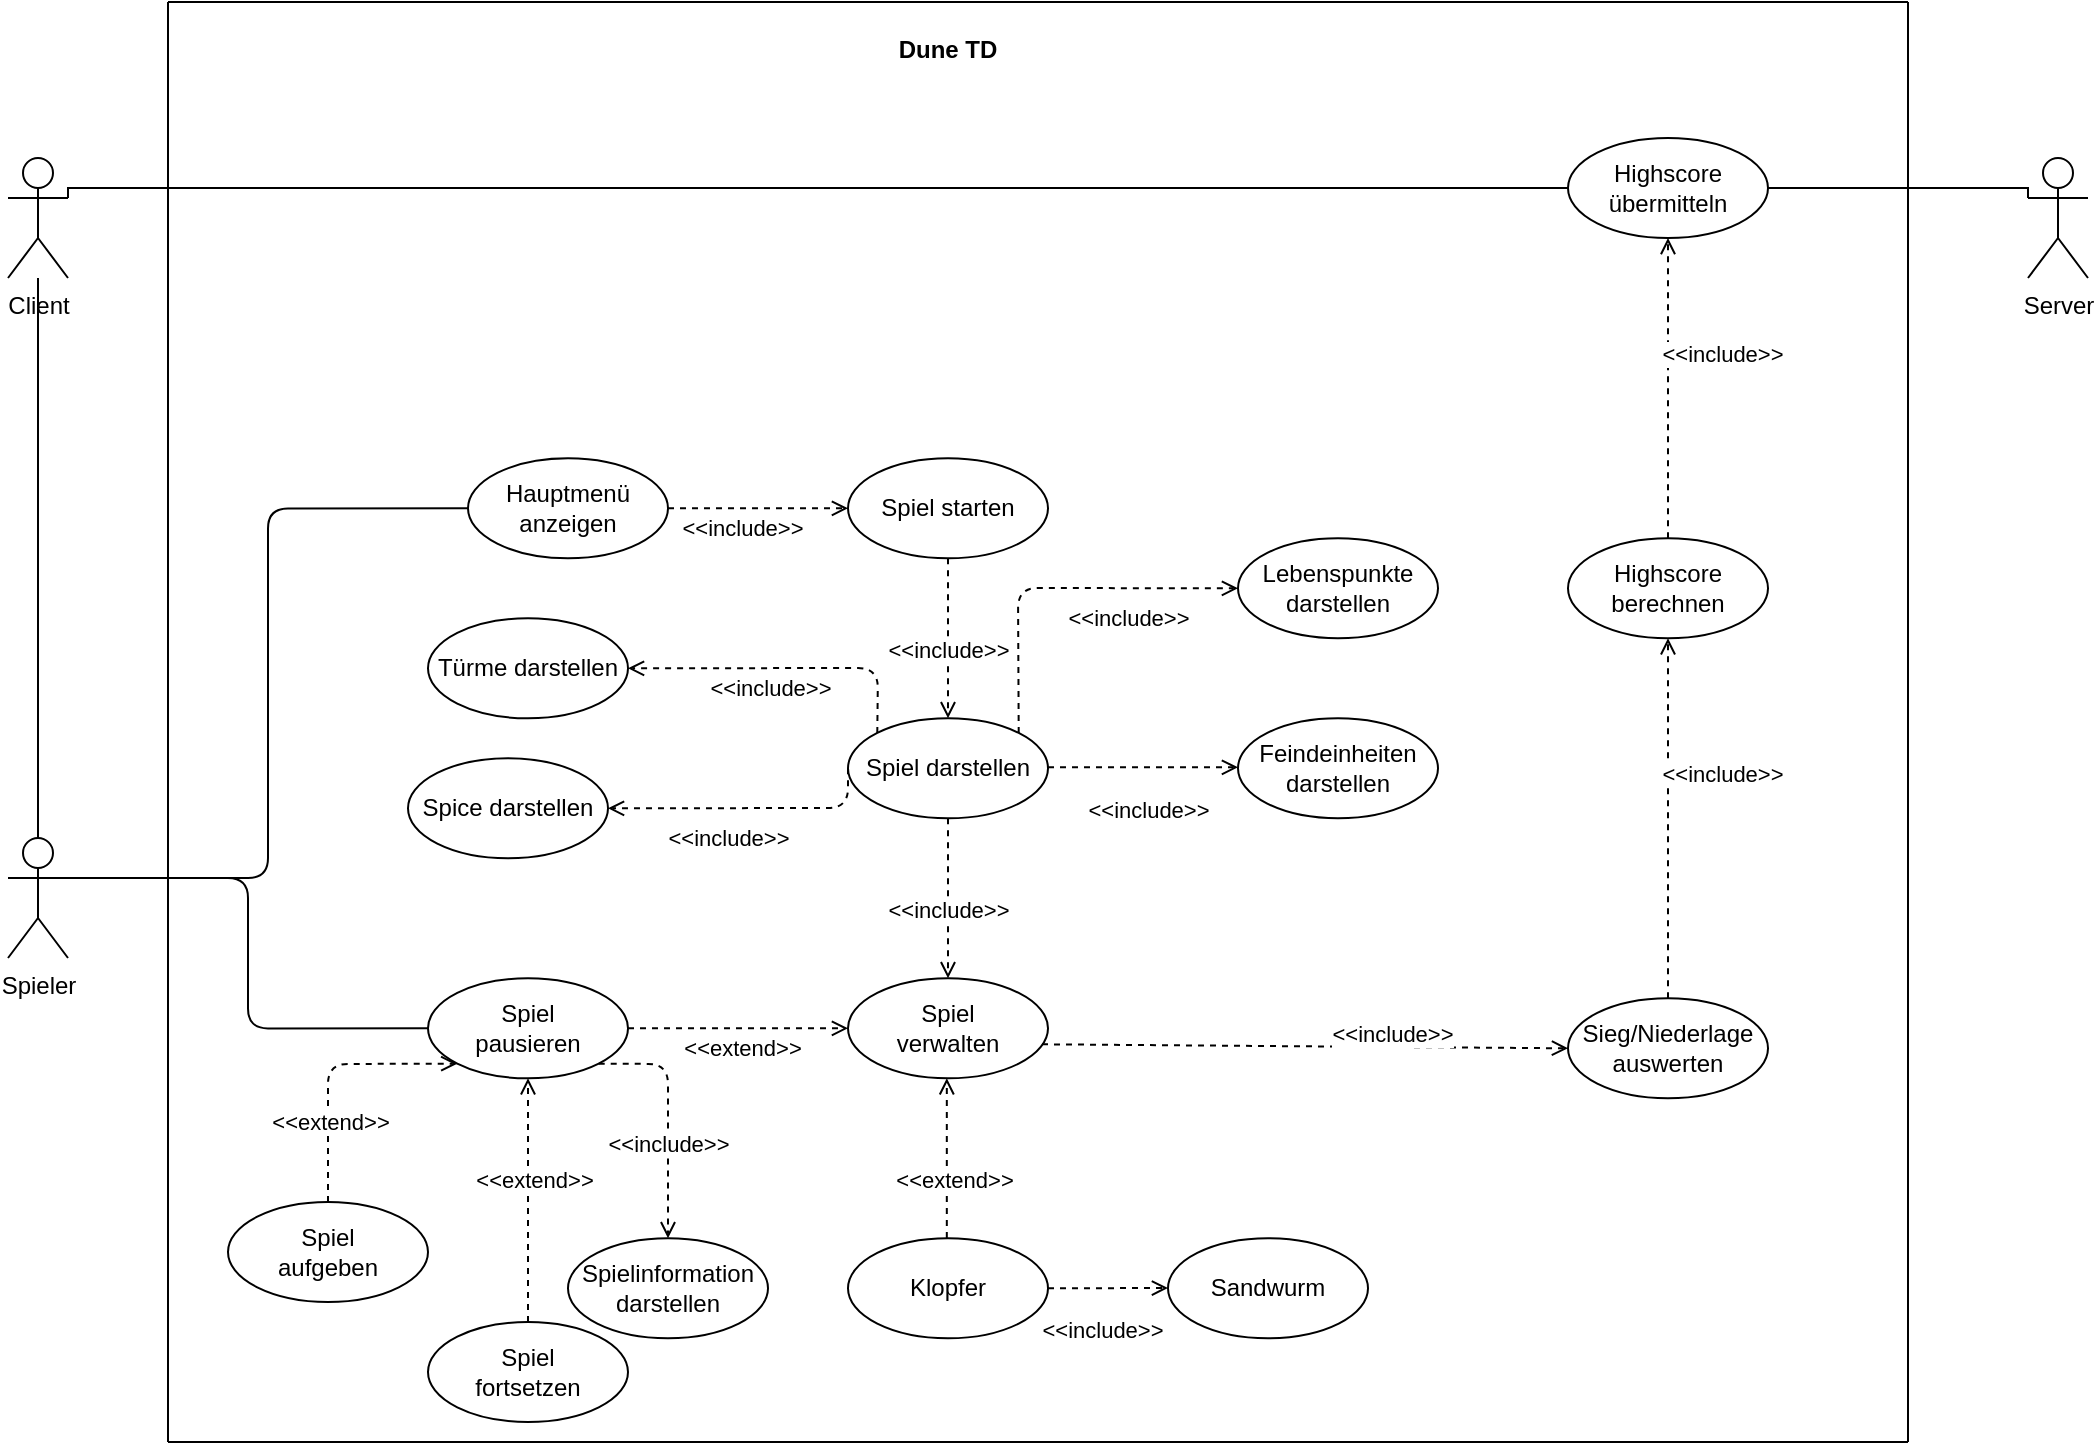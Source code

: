 <mxfile version="15.6.8" type="github">
  <diagram name="Page-1" id="e7e014a7-5840-1c2e-5031-d8a46d1fe8dd">
    <mxGraphModel dx="932" dy="814" grid="1" gridSize="10" guides="1" tooltips="1" connect="1" arrows="1" fold="1" page="1" pageScale="1" pageWidth="1169" pageHeight="826" background="none" math="0" shadow="0">
      <root>
        <mxCell id="0" />
        <mxCell id="1" parent="0" />
        <mxCell id="jkCZveZD26y1BfdMxYiz-46" value="Server" style="shape=umlActor;verticalLabelPosition=bottom;verticalAlign=top;html=1;" parent="1" vertex="1">
          <mxGeometry x="1050" y="118" width="30" height="60" as="geometry" />
        </mxCell>
        <mxCell id="jkCZveZD26y1BfdMxYiz-101" style="edgeStyle=orthogonalEdgeStyle;rounded=0;orthogonalLoop=1;jettySize=auto;html=1;exitX=1;exitY=0.333;exitDx=0;exitDy=0;exitPerimeter=0;entryX=0;entryY=0.5;entryDx=0;entryDy=0;endArrow=none;endFill=0;" parent="1" source="jkCZveZD26y1BfdMxYiz-47" target="jkCZveZD26y1BfdMxYiz-100" edge="1">
          <mxGeometry relative="1" as="geometry">
            <Array as="points">
              <mxPoint x="70" y="133" />
            </Array>
          </mxGeometry>
        </mxCell>
        <mxCell id="jkCZveZD26y1BfdMxYiz-47" value="&lt;div&gt;Client&lt;/div&gt;&lt;div&gt;&lt;br&gt;&lt;/div&gt;" style="shape=umlActor;verticalLabelPosition=bottom;verticalAlign=top;html=1;" parent="1" vertex="1">
          <mxGeometry x="40" y="118" width="30" height="60" as="geometry" />
        </mxCell>
        <mxCell id="jkCZveZD26y1BfdMxYiz-57" style="edgeStyle=orthogonalEdgeStyle;rounded=0;orthogonalLoop=1;jettySize=auto;html=1;exitX=0.5;exitY=0;exitDx=0;exitDy=0;exitPerimeter=0;endArrow=none;endFill=0;" parent="1" source="jkCZveZD26y1BfdMxYiz-48" target="jkCZveZD26y1BfdMxYiz-47" edge="1">
          <mxGeometry relative="1" as="geometry" />
        </mxCell>
        <mxCell id="jkCZveZD26y1BfdMxYiz-58" style="edgeStyle=orthogonalEdgeStyle;rounded=1;orthogonalLoop=1;jettySize=auto;html=1;exitX=1;exitY=0.333;exitDx=0;exitDy=0;exitPerimeter=0;entryX=0;entryY=0.5;entryDx=0;entryDy=0;endArrow=none;endFill=0;" parent="1" source="jkCZveZD26y1BfdMxYiz-48" target="jkCZveZD26y1BfdMxYiz-51" edge="1">
          <mxGeometry relative="1" as="geometry" />
        </mxCell>
        <mxCell id="jkCZveZD26y1BfdMxYiz-83" style="edgeStyle=orthogonalEdgeStyle;rounded=1;orthogonalLoop=1;jettySize=auto;html=1;exitX=1;exitY=0.333;exitDx=0;exitDy=0;exitPerimeter=0;entryX=0;entryY=0.5;entryDx=0;entryDy=0;endArrow=none;endFill=0;" parent="1" source="jkCZveZD26y1BfdMxYiz-48" target="jkCZveZD26y1BfdMxYiz-70" edge="1">
          <mxGeometry relative="1" as="geometry" />
        </mxCell>
        <mxCell id="jkCZveZD26y1BfdMxYiz-48" value="Spieler" style="shape=umlActor;verticalLabelPosition=bottom;verticalAlign=top;html=1;" parent="1" vertex="1">
          <mxGeometry x="40" y="458" width="30" height="60" as="geometry" />
        </mxCell>
        <mxCell id="jkCZveZD26y1BfdMxYiz-49" value="Spiel starten" style="ellipse;whiteSpace=wrap;html=1;" parent="1" vertex="1">
          <mxGeometry x="460" y="268.15" width="100" height="50" as="geometry" />
        </mxCell>
        <mxCell id="jkCZveZD26y1BfdMxYiz-50" value="&lt;div&gt;Spiel&lt;/div&gt;&lt;div&gt;verwalten&lt;br&gt;&lt;/div&gt;" style="ellipse;whiteSpace=wrap;html=1;" parent="1" vertex="1">
          <mxGeometry x="460" y="528.15" width="100" height="50" as="geometry" />
        </mxCell>
        <mxCell id="jkCZveZD26y1BfdMxYiz-51" value="&lt;div&gt;Hauptmenü anzeigen&lt;/div&gt;" style="ellipse;whiteSpace=wrap;html=1;" parent="1" vertex="1">
          <mxGeometry x="270" y="268.15" width="100" height="50" as="geometry" />
        </mxCell>
        <mxCell id="jkCZveZD26y1BfdMxYiz-52" value="Türme darstellen" style="ellipse;whiteSpace=wrap;html=1;" parent="1" vertex="1">
          <mxGeometry x="250" y="348.15" width="100" height="50" as="geometry" />
        </mxCell>
        <mxCell id="jkCZveZD26y1BfdMxYiz-53" value="Spice darstellen" style="ellipse;whiteSpace=wrap;html=1;" parent="1" vertex="1">
          <mxGeometry x="240" y="418.15" width="100" height="50" as="geometry" />
        </mxCell>
        <mxCell id="jkCZveZD26y1BfdMxYiz-54" value="Lebenspunkte darstellen" style="ellipse;whiteSpace=wrap;html=1;" parent="1" vertex="1">
          <mxGeometry x="655" y="308.15" width="100" height="50" as="geometry" />
        </mxCell>
        <mxCell id="jkCZveZD26y1BfdMxYiz-55" value="Spiel darstellen" style="ellipse;whiteSpace=wrap;html=1;" parent="1" vertex="1">
          <mxGeometry x="460" y="398.15" width="100" height="50" as="geometry" />
        </mxCell>
        <mxCell id="jkCZveZD26y1BfdMxYiz-60" value="" style="endArrow=open;html=1;rounded=0;exitX=1;exitY=0.5;exitDx=0;exitDy=0;entryX=0;entryY=0.5;entryDx=0;entryDy=0;dashed=1;endFill=0;" parent="1" source="jkCZveZD26y1BfdMxYiz-51" target="jkCZveZD26y1BfdMxYiz-49" edge="1">
          <mxGeometry width="50" height="50" relative="1" as="geometry">
            <mxPoint x="620" y="318.15" as="sourcePoint" />
            <mxPoint x="670" y="268.15" as="targetPoint" />
          </mxGeometry>
        </mxCell>
        <mxCell id="jkCZveZD26y1BfdMxYiz-61" value="&amp;lt;&amp;lt;include&amp;gt;&amp;gt;" style="edgeLabel;html=1;align=center;verticalAlign=middle;resizable=0;points=[];" parent="jkCZveZD26y1BfdMxYiz-60" vertex="1" connectable="0">
          <mxGeometry x="0.327" relative="1" as="geometry">
            <mxPoint x="-23" y="10" as="offset" />
          </mxGeometry>
        </mxCell>
        <mxCell id="jkCZveZD26y1BfdMxYiz-62" value="" style="endArrow=open;html=1;rounded=0;exitX=0.5;exitY=1;exitDx=0;exitDy=0;entryX=0.5;entryY=0;entryDx=0;entryDy=0;dashed=1;endFill=0;" parent="1" source="jkCZveZD26y1BfdMxYiz-49" target="jkCZveZD26y1BfdMxYiz-55" edge="1">
          <mxGeometry width="50" height="50" relative="1" as="geometry">
            <mxPoint x="360" y="298.15" as="sourcePoint" />
            <mxPoint x="470" y="298.15" as="targetPoint" />
          </mxGeometry>
        </mxCell>
        <mxCell id="jkCZveZD26y1BfdMxYiz-63" value="&amp;lt;&amp;lt;include&amp;gt;&amp;gt;" style="edgeLabel;html=1;align=center;verticalAlign=middle;resizable=0;points=[];" parent="jkCZveZD26y1BfdMxYiz-62" vertex="1" connectable="0">
          <mxGeometry x="0.327" relative="1" as="geometry">
            <mxPoint y="-7" as="offset" />
          </mxGeometry>
        </mxCell>
        <mxCell id="jkCZveZD26y1BfdMxYiz-64" value="" style="endArrow=open;html=1;rounded=1;exitX=0;exitY=0.5;exitDx=0;exitDy=0;entryX=1;entryY=0.5;entryDx=0;entryDy=0;dashed=1;endFill=0;" parent="1" source="jkCZveZD26y1BfdMxYiz-55" target="jkCZveZD26y1BfdMxYiz-53" edge="1">
          <mxGeometry width="50" height="50" relative="1" as="geometry">
            <mxPoint x="460" y="428.15" as="sourcePoint" />
            <mxPoint x="350" y="428.15" as="targetPoint" />
            <Array as="points">
              <mxPoint x="460" y="443" />
            </Array>
          </mxGeometry>
        </mxCell>
        <mxCell id="jkCZveZD26y1BfdMxYiz-65" value="&amp;lt;&amp;lt;include&amp;gt;&amp;gt;" style="edgeLabel;html=1;align=center;verticalAlign=middle;resizable=0;points=[];" parent="jkCZveZD26y1BfdMxYiz-64" vertex="1" connectable="0">
          <mxGeometry x="0.327" relative="1" as="geometry">
            <mxPoint x="13" y="15" as="offset" />
          </mxGeometry>
        </mxCell>
        <mxCell id="jkCZveZD26y1BfdMxYiz-66" value="" style="endArrow=open;html=1;rounded=1;exitX=0;exitY=0;exitDx=0;exitDy=0;entryX=1;entryY=0.5;entryDx=0;entryDy=0;dashed=1;endFill=0;" parent="1" source="jkCZveZD26y1BfdMxYiz-55" target="jkCZveZD26y1BfdMxYiz-52" edge="1">
          <mxGeometry width="50" height="50" relative="1" as="geometry">
            <mxPoint x="470" y="357.65" as="sourcePoint" />
            <mxPoint x="360" y="357.65" as="targetPoint" />
            <Array as="points">
              <mxPoint x="475" y="373" />
            </Array>
          </mxGeometry>
        </mxCell>
        <mxCell id="jkCZveZD26y1BfdMxYiz-67" value="&amp;lt;&amp;lt;include&amp;gt;&amp;gt;" style="edgeLabel;html=1;align=center;verticalAlign=middle;resizable=0;points=[];" parent="jkCZveZD26y1BfdMxYiz-66" vertex="1" connectable="0">
          <mxGeometry x="0.327" relative="1" as="geometry">
            <mxPoint x="18" y="10" as="offset" />
          </mxGeometry>
        </mxCell>
        <mxCell id="jkCZveZD26y1BfdMxYiz-70" value="&lt;div&gt;Spiel&lt;/div&gt;&lt;div&gt;pausieren&lt;/div&gt;" style="ellipse;whiteSpace=wrap;html=1;" parent="1" vertex="1">
          <mxGeometry x="250" y="528.15" width="100" height="50" as="geometry" />
        </mxCell>
        <mxCell id="jkCZveZD26y1BfdMxYiz-71" value="&lt;div&gt;Sieg/Niederlage&lt;/div&gt;&lt;div&gt;auswerten&lt;br&gt;&lt;/div&gt;" style="ellipse;whiteSpace=wrap;html=1;" parent="1" vertex="1">
          <mxGeometry x="820" y="538.15" width="100" height="50" as="geometry" />
        </mxCell>
        <mxCell id="jkCZveZD26y1BfdMxYiz-72" value="" style="endArrow=open;html=1;rounded=0;exitX=0.5;exitY=1;exitDx=0;exitDy=0;entryX=0.5;entryY=0;entryDx=0;entryDy=0;dashed=1;endFill=0;" parent="1" source="jkCZveZD26y1BfdMxYiz-55" target="jkCZveZD26y1BfdMxYiz-50" edge="1">
          <mxGeometry width="50" height="50" relative="1" as="geometry">
            <mxPoint x="590" y="448.15" as="sourcePoint" />
            <mxPoint x="590" y="528.15" as="targetPoint" />
          </mxGeometry>
        </mxCell>
        <mxCell id="jkCZveZD26y1BfdMxYiz-73" value="&amp;lt;&amp;lt;include&amp;gt;&amp;gt;" style="edgeLabel;html=1;align=center;verticalAlign=middle;resizable=0;points=[];" parent="jkCZveZD26y1BfdMxYiz-72" vertex="1" connectable="0">
          <mxGeometry x="0.327" relative="1" as="geometry">
            <mxPoint y="-7" as="offset" />
          </mxGeometry>
        </mxCell>
        <mxCell id="jkCZveZD26y1BfdMxYiz-74" value="" style="endArrow=open;html=1;rounded=0;exitX=1;exitY=0.5;exitDx=0;exitDy=0;entryX=0;entryY=0.5;entryDx=0;entryDy=0;dashed=1;endFill=0;" parent="1" source="jkCZveZD26y1BfdMxYiz-70" target="jkCZveZD26y1BfdMxYiz-50" edge="1">
          <mxGeometry width="50" height="50" relative="1" as="geometry">
            <mxPoint x="370" y="538.15" as="sourcePoint" />
            <mxPoint x="494.645" y="570.472" as="targetPoint" />
          </mxGeometry>
        </mxCell>
        <mxCell id="jkCZveZD26y1BfdMxYiz-75" value="&amp;lt;&amp;lt;extend&amp;gt;&amp;gt;" style="edgeLabel;html=1;align=center;verticalAlign=middle;resizable=0;points=[];" parent="jkCZveZD26y1BfdMxYiz-74" vertex="1" connectable="0">
          <mxGeometry x="0.327" relative="1" as="geometry">
            <mxPoint x="-16" y="10" as="offset" />
          </mxGeometry>
        </mxCell>
        <mxCell id="jkCZveZD26y1BfdMxYiz-76" value="&lt;div&gt;Spiel&lt;/div&gt;&lt;div&gt;aufgeben&lt;br&gt;&lt;/div&gt;" style="ellipse;whiteSpace=wrap;html=1;" parent="1" vertex="1">
          <mxGeometry x="150" y="640" width="100" height="50" as="geometry" />
        </mxCell>
        <mxCell id="jkCZveZD26y1BfdMxYiz-77" value="&lt;div&gt;Spiel&lt;/div&gt;&lt;div&gt;fortsetzen&lt;br&gt;&lt;/div&gt;" style="ellipse;whiteSpace=wrap;html=1;" parent="1" vertex="1">
          <mxGeometry x="250" y="700" width="100" height="50" as="geometry" />
        </mxCell>
        <mxCell id="jkCZveZD26y1BfdMxYiz-78" value="" style="endArrow=open;html=1;rounded=1;entryX=0;entryY=1;entryDx=0;entryDy=0;dashed=1;endFill=0;exitX=0.5;exitY=0;exitDx=0;exitDy=0;" parent="1" source="jkCZveZD26y1BfdMxYiz-76" target="jkCZveZD26y1BfdMxYiz-70" edge="1">
          <mxGeometry width="50" height="50" relative="1" as="geometry">
            <mxPoint x="190" y="618" as="sourcePoint" />
            <mxPoint x="220" y="578.15" as="targetPoint" />
            <Array as="points">
              <mxPoint x="200" y="571" />
            </Array>
          </mxGeometry>
        </mxCell>
        <mxCell id="jkCZveZD26y1BfdMxYiz-79" value="&amp;lt;&amp;lt;extend&amp;gt;&amp;gt;" style="edgeLabel;html=1;align=center;verticalAlign=middle;resizable=0;points=[];" parent="jkCZveZD26y1BfdMxYiz-78" vertex="1" connectable="0">
          <mxGeometry x="0.327" relative="1" as="geometry">
            <mxPoint x="-19" y="29" as="offset" />
          </mxGeometry>
        </mxCell>
        <mxCell id="jkCZveZD26y1BfdMxYiz-80" value="" style="endArrow=open;html=1;rounded=0;exitX=0.5;exitY=0;exitDx=0;exitDy=0;entryX=0.5;entryY=1;entryDx=0;entryDy=0;dashed=1;endFill=0;" parent="1" source="jkCZveZD26y1BfdMxYiz-77" target="jkCZveZD26y1BfdMxYiz-70" edge="1">
          <mxGeometry width="50" height="50" relative="1" as="geometry">
            <mxPoint x="370" y="573.15" as="sourcePoint" />
            <mxPoint x="480" y="573.15" as="targetPoint" />
          </mxGeometry>
        </mxCell>
        <mxCell id="jkCZveZD26y1BfdMxYiz-81" value="&amp;lt;&amp;lt;extend&amp;gt;&amp;gt;" style="edgeLabel;html=1;align=center;verticalAlign=middle;resizable=0;points=[];" parent="jkCZveZD26y1BfdMxYiz-80" vertex="1" connectable="0">
          <mxGeometry x="0.327" relative="1" as="geometry">
            <mxPoint x="3" y="10" as="offset" />
          </mxGeometry>
        </mxCell>
        <mxCell id="jkCZveZD26y1BfdMxYiz-84" value="&lt;div&gt;Spielinformation&lt;/div&gt;&lt;div&gt;darstellen&lt;br&gt;&lt;/div&gt;" style="ellipse;whiteSpace=wrap;html=1;" parent="1" vertex="1">
          <mxGeometry x="320" y="658.15" width="100" height="50" as="geometry" />
        </mxCell>
        <mxCell id="jkCZveZD26y1BfdMxYiz-85" value="" style="endArrow=open;html=1;rounded=1;exitX=1;exitY=1;exitDx=0;exitDy=0;entryX=0.5;entryY=0;entryDx=0;entryDy=0;dashed=1;endFill=0;" parent="1" source="jkCZveZD26y1BfdMxYiz-70" target="jkCZveZD26y1BfdMxYiz-84" edge="1">
          <mxGeometry width="50" height="50" relative="1" as="geometry">
            <mxPoint x="500" y="608.15" as="sourcePoint" />
            <mxPoint x="380" y="628.15" as="targetPoint" />
            <Array as="points">
              <mxPoint x="370" y="571" />
            </Array>
          </mxGeometry>
        </mxCell>
        <mxCell id="jkCZveZD26y1BfdMxYiz-86" value="&amp;lt;&amp;lt;include&amp;gt;&amp;gt;" style="edgeLabel;html=1;align=center;verticalAlign=middle;resizable=0;points=[];" parent="jkCZveZD26y1BfdMxYiz-85" vertex="1" connectable="0">
          <mxGeometry x="0.327" relative="1" as="geometry">
            <mxPoint y="-7" as="offset" />
          </mxGeometry>
        </mxCell>
        <mxCell id="jkCZveZD26y1BfdMxYiz-87" value="" style="endArrow=open;html=1;rounded=0;exitX=0.97;exitY=0.66;exitDx=0;exitDy=0;entryX=0;entryY=0.5;entryDx=0;entryDy=0;dashed=1;endFill=0;exitPerimeter=0;" parent="1" source="jkCZveZD26y1BfdMxYiz-50" target="jkCZveZD26y1BfdMxYiz-71" edge="1">
          <mxGeometry width="50" height="50" relative="1" as="geometry">
            <mxPoint x="590" y="588.15" as="sourcePoint" />
            <mxPoint x="590" y="668.15" as="targetPoint" />
          </mxGeometry>
        </mxCell>
        <mxCell id="jkCZveZD26y1BfdMxYiz-88" value="&amp;lt;&amp;lt;include&amp;gt;&amp;gt;" style="edgeLabel;html=1;align=center;verticalAlign=middle;resizable=0;points=[];" parent="jkCZveZD26y1BfdMxYiz-87" vertex="1" connectable="0">
          <mxGeometry x="0.327" relative="1" as="geometry">
            <mxPoint y="-7" as="offset" />
          </mxGeometry>
        </mxCell>
        <mxCell id="jkCZveZD26y1BfdMxYiz-89" value="Highscore berechnen" style="ellipse;whiteSpace=wrap;html=1;" parent="1" vertex="1">
          <mxGeometry x="820" y="308.15" width="100" height="50" as="geometry" />
        </mxCell>
        <mxCell id="jkCZveZD26y1BfdMxYiz-92" value="" style="endArrow=open;html=1;rounded=0;exitX=0.5;exitY=0;exitDx=0;exitDy=0;entryX=0.5;entryY=1;entryDx=0;entryDy=0;dashed=1;endFill=0;" parent="1" source="jkCZveZD26y1BfdMxYiz-71" target="jkCZveZD26y1BfdMxYiz-89" edge="1">
          <mxGeometry width="50" height="50" relative="1" as="geometry">
            <mxPoint x="700" y="423.15" as="sourcePoint" />
            <mxPoint x="580" y="443.15" as="targetPoint" />
          </mxGeometry>
        </mxCell>
        <mxCell id="jkCZveZD26y1BfdMxYiz-93" value="&amp;lt;&amp;lt;include&amp;gt;&amp;gt;" style="edgeLabel;html=1;align=center;verticalAlign=middle;resizable=0;points=[];" parent="jkCZveZD26y1BfdMxYiz-92" vertex="1" connectable="0">
          <mxGeometry x="0.327" relative="1" as="geometry">
            <mxPoint x="27" y="7" as="offset" />
          </mxGeometry>
        </mxCell>
        <mxCell id="jkCZveZD26y1BfdMxYiz-94" value="Feindeinheiten darstellen" style="ellipse;whiteSpace=wrap;html=1;" parent="1" vertex="1">
          <mxGeometry x="655" y="398.15" width="100" height="50" as="geometry" />
        </mxCell>
        <mxCell id="jkCZveZD26y1BfdMxYiz-102" style="edgeStyle=orthogonalEdgeStyle;rounded=0;orthogonalLoop=1;jettySize=auto;html=1;exitX=1;exitY=0.5;exitDx=0;exitDy=0;entryX=0;entryY=0.333;entryDx=0;entryDy=0;entryPerimeter=0;endArrow=none;endFill=0;" parent="1" source="jkCZveZD26y1BfdMxYiz-100" target="jkCZveZD26y1BfdMxYiz-46" edge="1">
          <mxGeometry relative="1" as="geometry">
            <Array as="points">
              <mxPoint x="1050" y="133" />
            </Array>
          </mxGeometry>
        </mxCell>
        <mxCell id="jkCZveZD26y1BfdMxYiz-100" value="Highscore übermitteln" style="ellipse;whiteSpace=wrap;html=1;" parent="1" vertex="1">
          <mxGeometry x="820" y="108" width="100" height="50" as="geometry" />
        </mxCell>
        <mxCell id="jkCZveZD26y1BfdMxYiz-105" value="" style="endArrow=none;html=1;rounded=0;" parent="1" edge="1">
          <mxGeometry width="50" height="50" relative="1" as="geometry">
            <mxPoint x="120" y="760" as="sourcePoint" />
            <mxPoint x="120" y="40" as="targetPoint" />
          </mxGeometry>
        </mxCell>
        <mxCell id="jkCZveZD26y1BfdMxYiz-108" value="" style="endArrow=none;html=1;rounded=0;" parent="1" edge="1">
          <mxGeometry width="50" height="50" relative="1" as="geometry">
            <mxPoint x="990" y="760" as="sourcePoint" />
            <mxPoint x="120" y="760" as="targetPoint" />
          </mxGeometry>
        </mxCell>
        <mxCell id="jkCZveZD26y1BfdMxYiz-109" value="" style="endArrow=none;html=1;rounded=0;" parent="1" edge="1">
          <mxGeometry width="50" height="50" relative="1" as="geometry">
            <mxPoint x="990" y="40" as="sourcePoint" />
            <mxPoint x="120" y="40" as="targetPoint" />
          </mxGeometry>
        </mxCell>
        <mxCell id="jkCZveZD26y1BfdMxYiz-110" value="" style="endArrow=none;html=1;rounded=0;" parent="1" edge="1">
          <mxGeometry width="50" height="50" relative="1" as="geometry">
            <mxPoint x="990" y="760" as="sourcePoint" />
            <mxPoint x="990" y="40" as="targetPoint" />
          </mxGeometry>
        </mxCell>
        <mxCell id="jkCZveZD26y1BfdMxYiz-111" value="Dune TD" style="text;align=center;fontStyle=1;verticalAlign=middle;spacingLeft=3;spacingRight=3;strokeColor=none;rotatable=0;points=[[0,0.5],[1,0.5]];portConstraint=eastwest;" parent="1" vertex="1">
          <mxGeometry x="470" y="50" width="80" height="26" as="geometry" />
        </mxCell>
        <mxCell id="ZUByXBqeYzaR9BXKlt6s-1" value="" style="endArrow=open;html=1;rounded=0;exitX=0;exitY=0.5;exitDx=0;exitDy=0;dashed=1;endFill=0;entryX=1;entryY=0.5;entryDx=0;entryDy=0;" parent="1" edge="1">
          <mxGeometry width="50" height="50" relative="1" as="geometry">
            <mxPoint x="560" y="422.65" as="sourcePoint" />
            <mxPoint x="655" y="422.65" as="targetPoint" />
          </mxGeometry>
        </mxCell>
        <mxCell id="ZUByXBqeYzaR9BXKlt6s-2" value="&amp;lt;&amp;lt;include&amp;gt;&amp;gt;" style="edgeLabel;html=1;align=center;verticalAlign=middle;resizable=0;points=[];" parent="ZUByXBqeYzaR9BXKlt6s-1" vertex="1" connectable="0">
          <mxGeometry x="0.327" relative="1" as="geometry">
            <mxPoint x="-13" y="21" as="offset" />
          </mxGeometry>
        </mxCell>
        <mxCell id="ZUByXBqeYzaR9BXKlt6s-3" value="" style="endArrow=open;html=1;rounded=1;exitX=1;exitY=0;exitDx=0;exitDy=0;dashed=1;endFill=0;entryX=0;entryY=0.5;entryDx=0;entryDy=0;orthogonal=0;" parent="1" source="jkCZveZD26y1BfdMxYiz-55" target="jkCZveZD26y1BfdMxYiz-54" edge="1">
          <mxGeometry width="50" height="50" relative="1" as="geometry">
            <mxPoint x="550.355" y="409.382" as="sourcePoint" />
            <mxPoint x="660" y="337.06" as="targetPoint" />
            <Array as="points">
              <mxPoint x="545" y="333" />
            </Array>
          </mxGeometry>
        </mxCell>
        <mxCell id="ZUByXBqeYzaR9BXKlt6s-4" value="&amp;lt;&amp;lt;include&amp;gt;&amp;gt;" style="edgeLabel;html=1;align=center;verticalAlign=middle;resizable=0;points=[];" parent="ZUByXBqeYzaR9BXKlt6s-3" vertex="1" connectable="0">
          <mxGeometry x="0.327" relative="1" as="geometry">
            <mxPoint x="6" y="15" as="offset" />
          </mxGeometry>
        </mxCell>
        <mxCell id="CN0FNHjZ1NhV2qqpaX4V-1" value="" style="endArrow=open;html=1;rounded=0;dashed=1;endFill=0;exitX=0.5;exitY=0;exitDx=0;exitDy=0;entryX=0.5;entryY=1;entryDx=0;entryDy=0;" parent="1" source="jkCZveZD26y1BfdMxYiz-89" target="jkCZveZD26y1BfdMxYiz-100" edge="1">
          <mxGeometry width="50" height="50" relative="1" as="geometry">
            <mxPoint x="870" y="280" as="sourcePoint" />
            <mxPoint x="870" y="190" as="targetPoint" />
          </mxGeometry>
        </mxCell>
        <mxCell id="CN0FNHjZ1NhV2qqpaX4V-2" value="&amp;lt;&amp;lt;include&amp;gt;&amp;gt;" style="edgeLabel;html=1;align=center;verticalAlign=middle;resizable=0;points=[];" parent="CN0FNHjZ1NhV2qqpaX4V-1" vertex="1" connectable="0">
          <mxGeometry x="0.327" relative="1" as="geometry">
            <mxPoint x="27" y="7" as="offset" />
          </mxGeometry>
        </mxCell>
        <mxCell id="ZL30_GsrsxJgEsHCr-rT-1" value="" style="endArrow=open;html=1;rounded=0;exitX=0.5;exitY=0;exitDx=0;exitDy=0;entryX=0.5;entryY=1;entryDx=0;entryDy=0;dashed=1;endFill=0;" edge="1" parent="1">
          <mxGeometry width="50" height="50" relative="1" as="geometry">
            <mxPoint x="509.41" y="700.0" as="sourcePoint" />
            <mxPoint x="509.41" y="578.15" as="targetPoint" />
          </mxGeometry>
        </mxCell>
        <mxCell id="ZL30_GsrsxJgEsHCr-rT-2" value="&amp;lt;&amp;lt;extend&amp;gt;&amp;gt;" style="edgeLabel;html=1;align=center;verticalAlign=middle;resizable=0;points=[];" vertex="1" connectable="0" parent="ZL30_GsrsxJgEsHCr-rT-1">
          <mxGeometry x="0.327" relative="1" as="geometry">
            <mxPoint x="3" y="10" as="offset" />
          </mxGeometry>
        </mxCell>
        <mxCell id="ZL30_GsrsxJgEsHCr-rT-3" value="&lt;div&gt;Klopfer&lt;/div&gt;" style="ellipse;whiteSpace=wrap;html=1;" vertex="1" parent="1">
          <mxGeometry x="460" y="658.15" width="100" height="50" as="geometry" />
        </mxCell>
        <mxCell id="ZL30_GsrsxJgEsHCr-rT-4" value="&lt;div&gt;Sandwurm&lt;/div&gt;" style="ellipse;whiteSpace=wrap;html=1;" vertex="1" parent="1">
          <mxGeometry x="620" y="658.15" width="100" height="50" as="geometry" />
        </mxCell>
        <mxCell id="ZL30_GsrsxJgEsHCr-rT-5" value="" style="endArrow=open;html=1;rounded=0;exitX=1;exitY=0.5;exitDx=0;exitDy=0;dashed=1;endFill=0;" edge="1" parent="1" source="ZL30_GsrsxJgEsHCr-rT-3">
          <mxGeometry width="50" height="50" relative="1" as="geometry">
            <mxPoint x="570" y="682.56" as="sourcePoint" />
            <mxPoint x="620" y="683" as="targetPoint" />
          </mxGeometry>
        </mxCell>
        <mxCell id="ZL30_GsrsxJgEsHCr-rT-6" value="&amp;lt;&amp;lt;include&amp;gt;&amp;gt;" style="edgeLabel;html=1;align=center;verticalAlign=middle;resizable=0;points=[];" vertex="1" connectable="0" parent="ZL30_GsrsxJgEsHCr-rT-5">
          <mxGeometry x="0.327" relative="1" as="geometry">
            <mxPoint x="-13" y="21" as="offset" />
          </mxGeometry>
        </mxCell>
      </root>
    </mxGraphModel>
  </diagram>
</mxfile>
